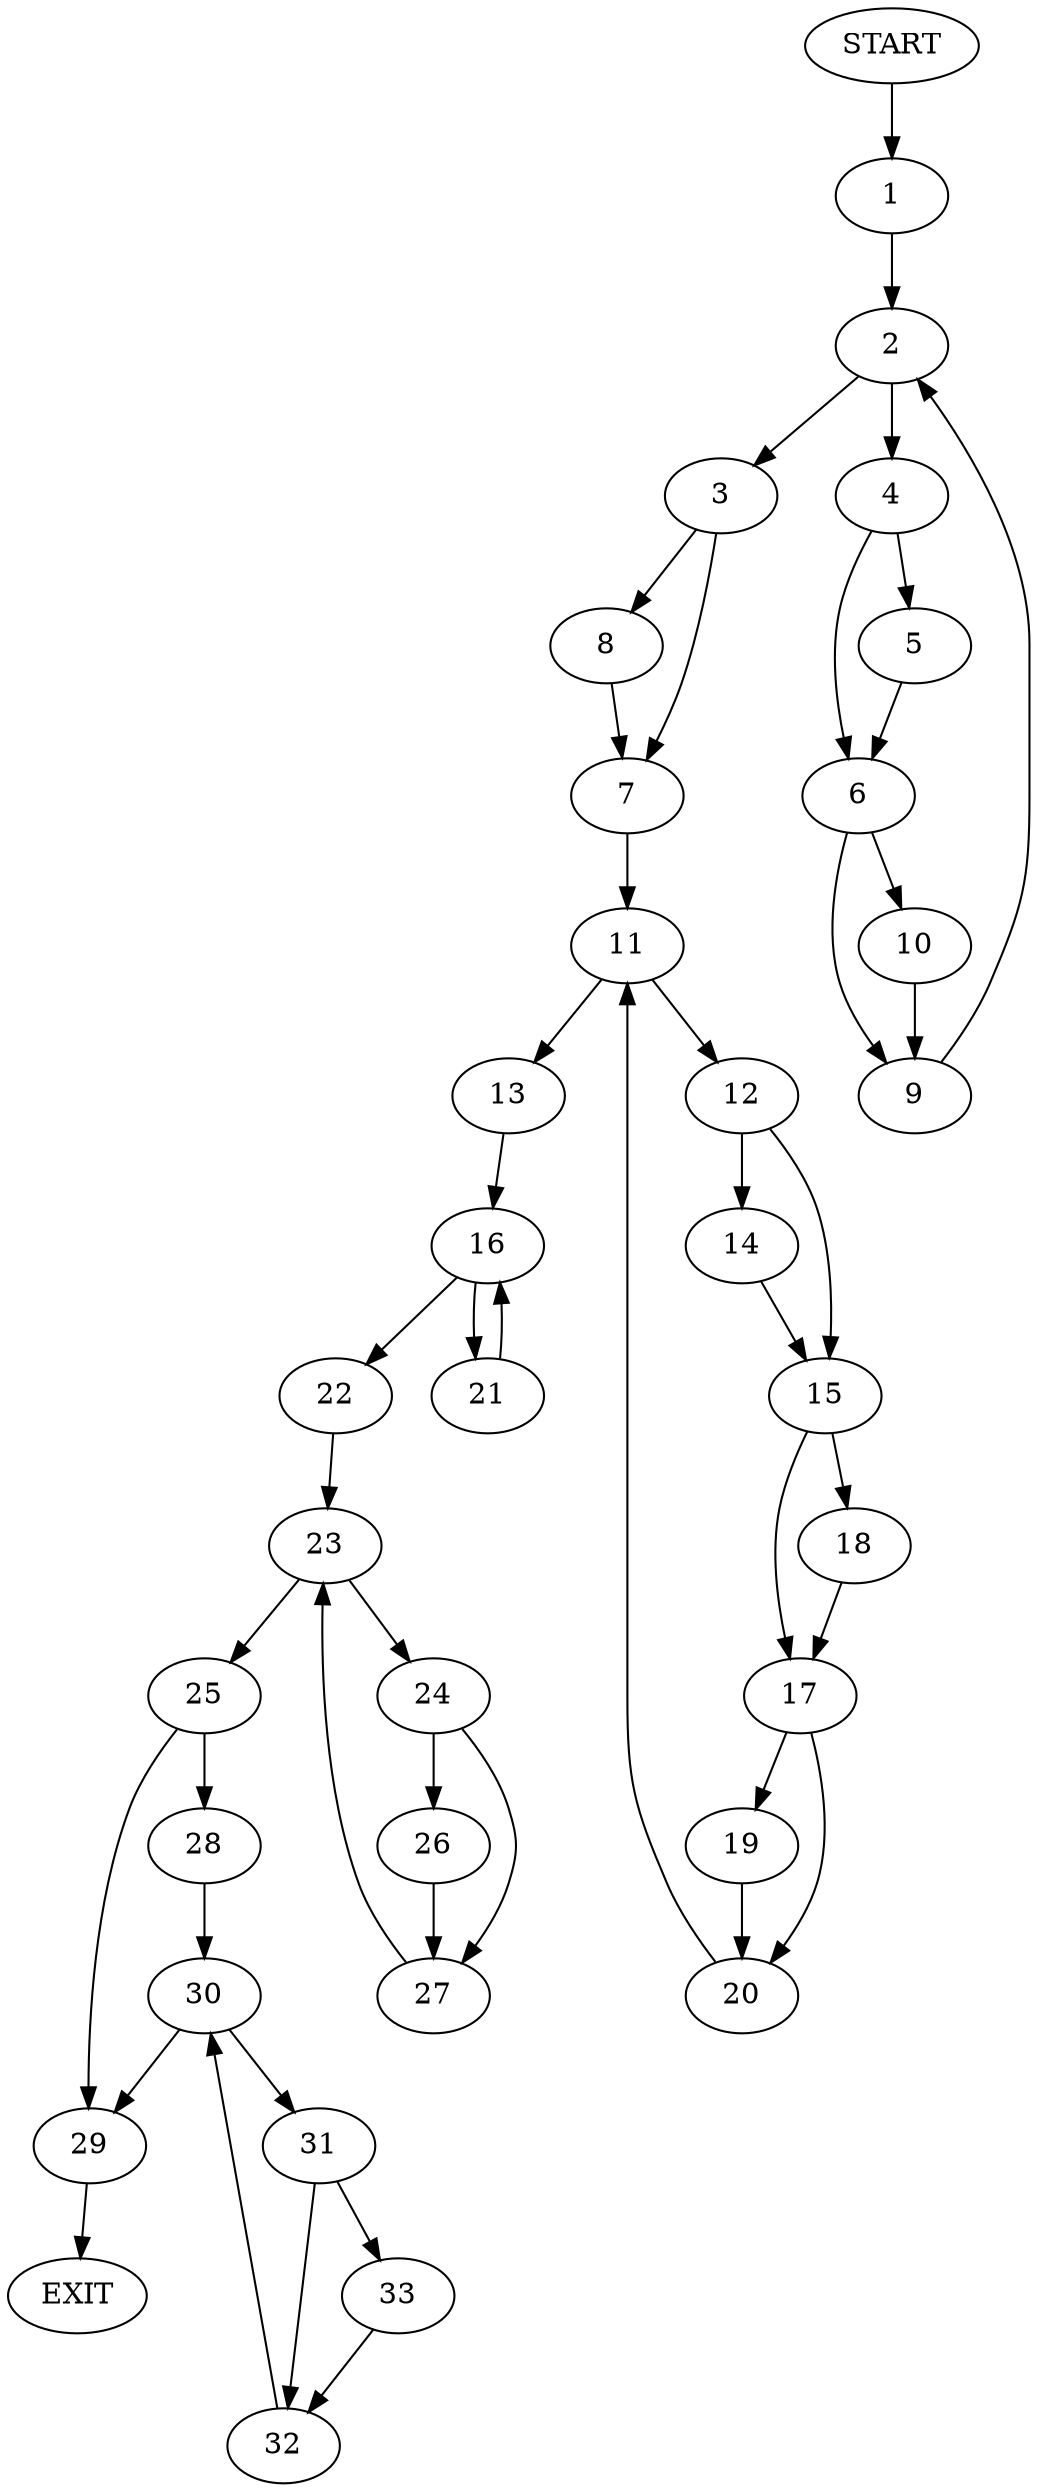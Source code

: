 digraph {
0 [label="START"]
34 [label="EXIT"]
0 -> 1
1 -> 2
2 -> 3
2 -> 4
4 -> 5
4 -> 6
3 -> 7
3 -> 8
5 -> 6
6 -> 9
6 -> 10
10 -> 9
9 -> 2
7 -> 11
8 -> 7
11 -> 12
11 -> 13
12 -> 14
12 -> 15
13 -> 16
14 -> 15
15 -> 17
15 -> 18
17 -> 19
17 -> 20
18 -> 17
19 -> 20
20 -> 11
16 -> 21
16 -> 22
21 -> 16
22 -> 23
23 -> 24
23 -> 25
24 -> 26
24 -> 27
25 -> 28
25 -> 29
27 -> 23
26 -> 27
29 -> 34
28 -> 30
30 -> 31
30 -> 29
31 -> 32
31 -> 33
32 -> 30
33 -> 32
}
